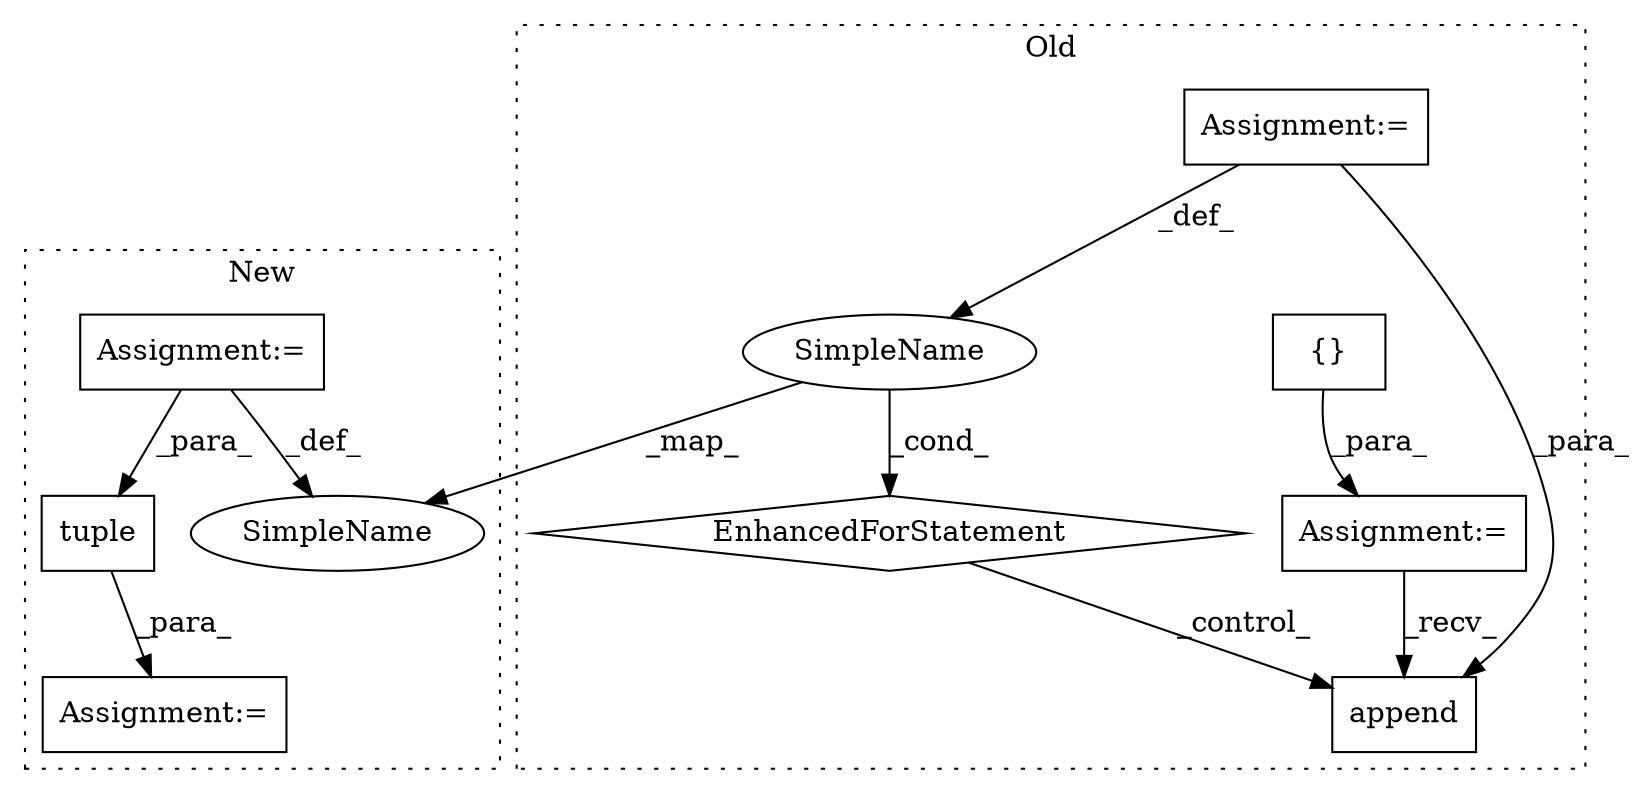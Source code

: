 digraph G {
subgraph cluster0 {
1 [label="append" a="32" s="2978,3027" l="7,1" shape="box"];
3 [label="EnhancedForStatement" a="70" s="2863,2958" l="53,2" shape="diamond"];
4 [label="Assignment:=" a="7" s="2674" l="5" shape="box"];
5 [label="Assignment:=" a="7" s="2842" l="1" shape="box"];
6 [label="{}" a="4" s="2855" l="2" shape="box"];
9 [label="SimpleName" a="42" s="2920" l="3" shape="ellipse"];
label = "Old";
style="dotted";
}
subgraph cluster1 {
2 [label="tuple" a="32" s="3350,3397" l="6,2" shape="box"];
7 [label="Assignment:=" a="7" s="3601,3699" l="57,2" shape="box"];
8 [label="Assignment:=" a="7" s="3457" l="41" shape="box"];
10 [label="SimpleName" a="42" s="3460" l="1" shape="ellipse"];
label = "New";
style="dotted";
}
2 -> 7 [label="_para_"];
3 -> 1 [label="_control_"];
4 -> 9 [label="_def_"];
4 -> 1 [label="_para_"];
5 -> 1 [label="_recv_"];
6 -> 5 [label="_para_"];
8 -> 2 [label="_para_"];
8 -> 10 [label="_def_"];
9 -> 3 [label="_cond_"];
9 -> 10 [label="_map_"];
}